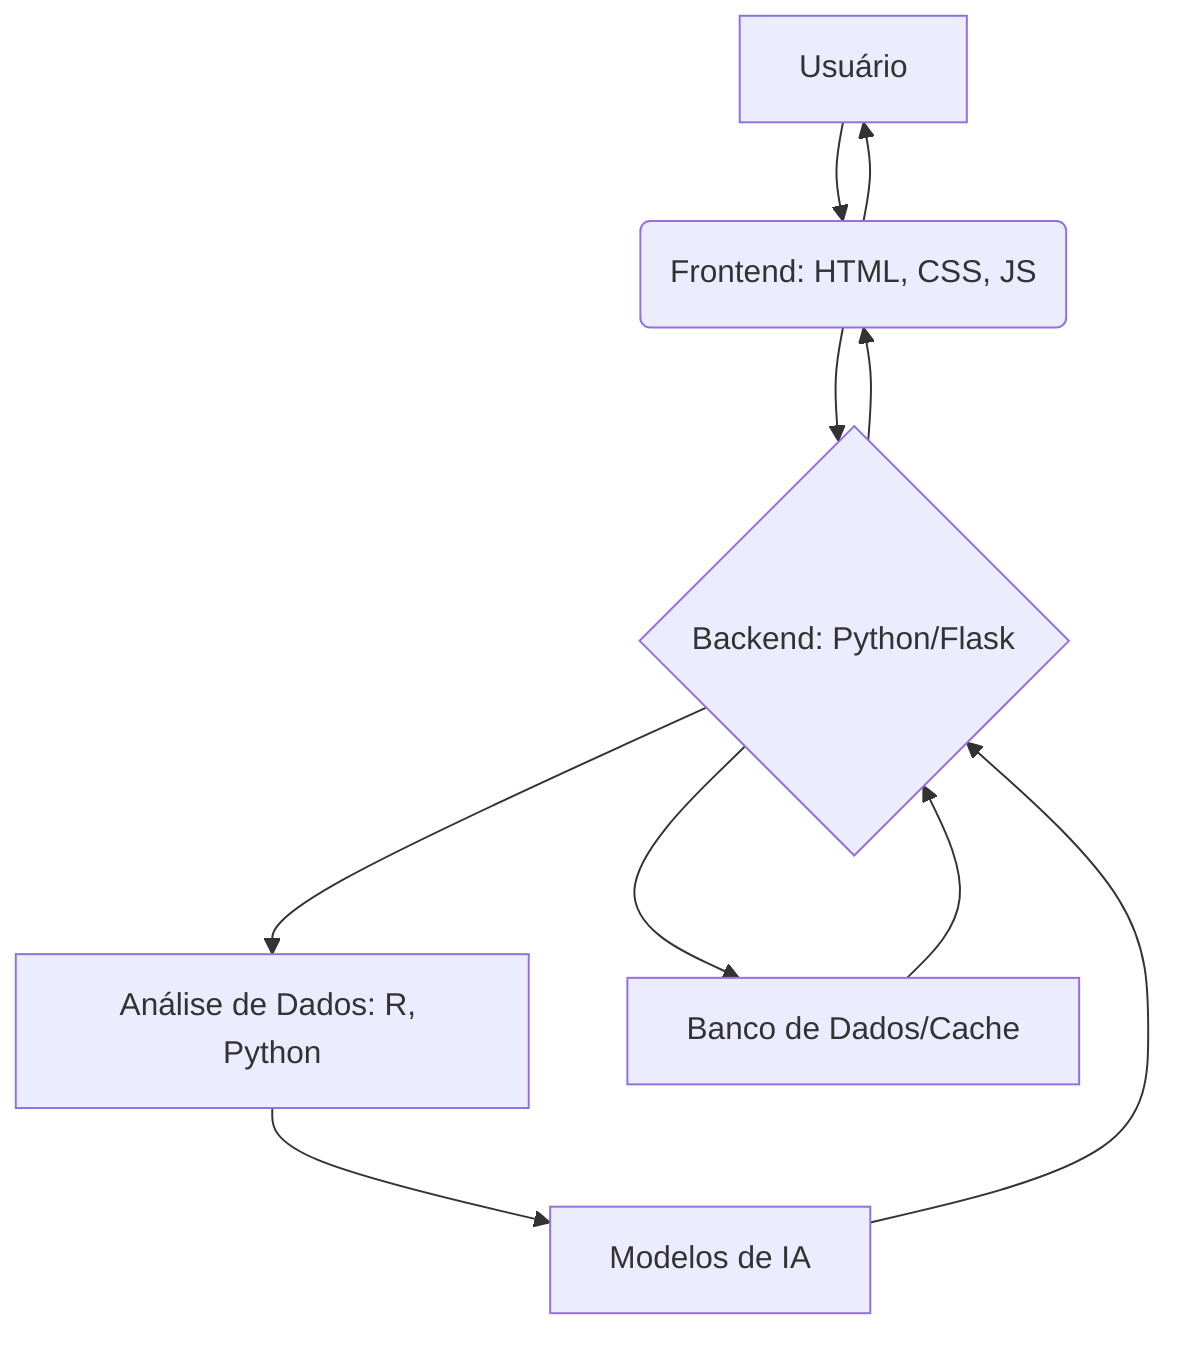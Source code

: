graph TD
    A[Usuário] --> B(Frontend: HTML, CSS, JS)
    B --> C{Backend: Python/Flask}
    C --> D[Análise de Dados: R, Python]
    D --> E[Modelos de IA]
    C --> F[Banco de Dados/Cache]
    E --> C
    F --> C
    C --> B
    B --> A